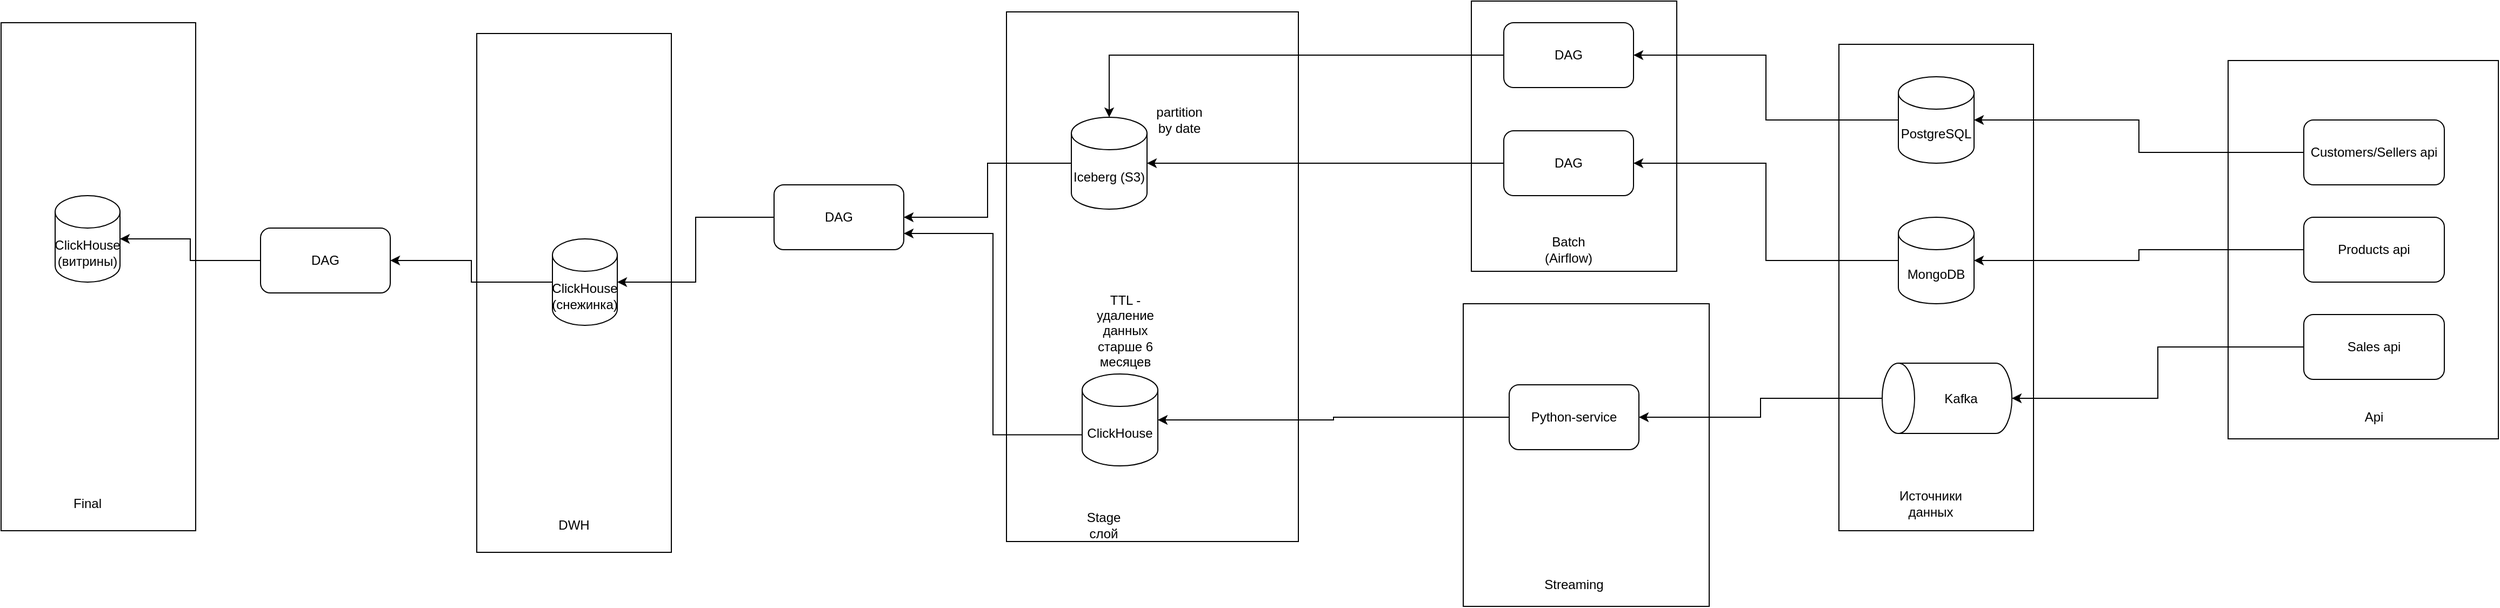 <mxfile version="26.2.12">
  <diagram name="Страница — 1" id="I0iQMOSNTT2Q24WO4q-i">
    <mxGraphModel dx="3381" dy="950" grid="1" gridSize="10" guides="1" tooltips="1" connect="1" arrows="1" fold="1" page="1" pageScale="1" pageWidth="827" pageHeight="1169" math="0" shadow="0">
      <root>
        <mxCell id="0" />
        <mxCell id="1" parent="0" />
        <mxCell id="9G_RmUNZeqF7-nl-Zy1j-62" value="" style="rounded=0;whiteSpace=wrap;html=1;direction=south;" vertex="1" parent="1">
          <mxGeometry x="-220" y="40" width="270" height="490" as="geometry" />
        </mxCell>
        <mxCell id="9G_RmUNZeqF7-nl-Zy1j-2" value="" style="rounded=0;whiteSpace=wrap;html=1;direction=south;" vertex="1" parent="1">
          <mxGeometry x="910" y="85" width="250" height="350" as="geometry" />
        </mxCell>
        <mxCell id="9G_RmUNZeqF7-nl-Zy1j-3" value="" style="rounded=0;whiteSpace=wrap;html=1;direction=south;" vertex="1" parent="1">
          <mxGeometry x="550" y="70" width="180" height="450" as="geometry" />
        </mxCell>
        <mxCell id="9G_RmUNZeqF7-nl-Zy1j-4" value="Api" style="text;html=1;align=center;verticalAlign=middle;whiteSpace=wrap;rounded=0;" vertex="1" parent="1">
          <mxGeometry x="1015" y="400" width="60" height="30" as="geometry" />
        </mxCell>
        <mxCell id="9G_RmUNZeqF7-nl-Zy1j-5" value="Customers/Sellers api" style="rounded=1;whiteSpace=wrap;html=1;" vertex="1" parent="1">
          <mxGeometry x="980" y="140" width="130" height="60" as="geometry" />
        </mxCell>
        <mxCell id="9G_RmUNZeqF7-nl-Zy1j-6" value="Products api" style="rounded=1;whiteSpace=wrap;html=1;" vertex="1" parent="1">
          <mxGeometry x="980" y="230" width="130" height="60" as="geometry" />
        </mxCell>
        <mxCell id="9G_RmUNZeqF7-nl-Zy1j-7" value="Sales api" style="rounded=1;whiteSpace=wrap;html=1;" vertex="1" parent="1">
          <mxGeometry x="980" y="320" width="130" height="60" as="geometry" />
        </mxCell>
        <mxCell id="9G_RmUNZeqF7-nl-Zy1j-8" value="Источники данных" style="text;html=1;align=center;verticalAlign=middle;whiteSpace=wrap;rounded=0;" vertex="1" parent="1">
          <mxGeometry x="605" y="480" width="60" height="30" as="geometry" />
        </mxCell>
        <mxCell id="9G_RmUNZeqF7-nl-Zy1j-9" value="PostgreSQL" style="shape=cylinder3;whiteSpace=wrap;html=1;boundedLbl=1;backgroundOutline=1;size=15;" vertex="1" parent="1">
          <mxGeometry x="605" y="100" width="70" height="80" as="geometry" />
        </mxCell>
        <mxCell id="9G_RmUNZeqF7-nl-Zy1j-10" value="MongoDB" style="shape=cylinder3;whiteSpace=wrap;html=1;boundedLbl=1;backgroundOutline=1;size=15;" vertex="1" parent="1">
          <mxGeometry x="605" y="230" width="70" height="80" as="geometry" />
        </mxCell>
        <mxCell id="9G_RmUNZeqF7-nl-Zy1j-11" value="Kafka" style="shape=cylinder3;whiteSpace=wrap;html=1;boundedLbl=1;backgroundOutline=1;size=15;direction=north;" vertex="1" parent="1">
          <mxGeometry x="590" y="365" width="120" height="65" as="geometry" />
        </mxCell>
        <mxCell id="9G_RmUNZeqF7-nl-Zy1j-12" style="edgeStyle=orthogonalEdgeStyle;rounded=0;orthogonalLoop=1;jettySize=auto;html=1;exitX=0;exitY=0.5;exitDx=0;exitDy=0;entryX=1;entryY=0.5;entryDx=0;entryDy=0;entryPerimeter=0;" edge="1" parent="1" source="9G_RmUNZeqF7-nl-Zy1j-5" target="9G_RmUNZeqF7-nl-Zy1j-9">
          <mxGeometry relative="1" as="geometry" />
        </mxCell>
        <mxCell id="9G_RmUNZeqF7-nl-Zy1j-13" style="edgeStyle=orthogonalEdgeStyle;rounded=0;orthogonalLoop=1;jettySize=auto;html=1;exitX=0;exitY=0.5;exitDx=0;exitDy=0;entryX=1;entryY=0.5;entryDx=0;entryDy=0;entryPerimeter=0;" edge="1" parent="1" source="9G_RmUNZeqF7-nl-Zy1j-6" target="9G_RmUNZeqF7-nl-Zy1j-10">
          <mxGeometry relative="1" as="geometry" />
        </mxCell>
        <mxCell id="9G_RmUNZeqF7-nl-Zy1j-20" style="edgeStyle=orthogonalEdgeStyle;rounded=0;orthogonalLoop=1;jettySize=auto;html=1;exitX=0;exitY=0.5;exitDx=0;exitDy=0;entryX=0.5;entryY=1;entryDx=0;entryDy=0;entryPerimeter=0;" edge="1" parent="1" source="9G_RmUNZeqF7-nl-Zy1j-7" target="9G_RmUNZeqF7-nl-Zy1j-11">
          <mxGeometry relative="1" as="geometry" />
        </mxCell>
        <mxCell id="9G_RmUNZeqF7-nl-Zy1j-34" value="" style="rounded=1;whiteSpace=wrap;html=1;" vertex="1" parent="1">
          <mxGeometry x="255" y="420" width="120" height="60" as="geometry" />
        </mxCell>
        <mxCell id="9G_RmUNZeqF7-nl-Zy1j-37" value="" style="rounded=0;whiteSpace=wrap;html=1;direction=south;" vertex="1" parent="1">
          <mxGeometry x="202.5" y="310" width="227.5" height="280" as="geometry" />
        </mxCell>
        <mxCell id="9G_RmUNZeqF7-nl-Zy1j-38" value="Python-service" style="rounded=1;whiteSpace=wrap;html=1;" vertex="1" parent="1">
          <mxGeometry x="245" y="385" width="120" height="60" as="geometry" />
        </mxCell>
        <mxCell id="9G_RmUNZeqF7-nl-Zy1j-41" style="edgeStyle=orthogonalEdgeStyle;rounded=0;orthogonalLoop=1;jettySize=auto;html=1;exitX=0.5;exitY=0;exitDx=0;exitDy=0;exitPerimeter=0;entryX=1;entryY=0.5;entryDx=0;entryDy=0;" edge="1" parent="1" source="9G_RmUNZeqF7-nl-Zy1j-11" target="9G_RmUNZeqF7-nl-Zy1j-38">
          <mxGeometry relative="1" as="geometry" />
        </mxCell>
        <mxCell id="9G_RmUNZeqF7-nl-Zy1j-42" value="Streaming" style="text;html=1;align=center;verticalAlign=middle;whiteSpace=wrap;rounded=0;" vertex="1" parent="1">
          <mxGeometry x="275" y="555" width="60" height="30" as="geometry" />
        </mxCell>
        <mxCell id="9G_RmUNZeqF7-nl-Zy1j-45" value="Stage слой" style="text;html=1;align=center;verticalAlign=middle;whiteSpace=wrap;rounded=0;" vertex="1" parent="1">
          <mxGeometry x="-160" y="500" width="60" height="30" as="geometry" />
        </mxCell>
        <mxCell id="9G_RmUNZeqF7-nl-Zy1j-73" style="edgeStyle=orthogonalEdgeStyle;rounded=0;orthogonalLoop=1;jettySize=auto;html=1;exitX=0;exitY=0;exitDx=0;exitDy=56.25;exitPerimeter=0;entryX=1;entryY=0.75;entryDx=0;entryDy=0;" edge="1" parent="1" source="9G_RmUNZeqF7-nl-Zy1j-46" target="9G_RmUNZeqF7-nl-Zy1j-71">
          <mxGeometry relative="1" as="geometry" />
        </mxCell>
        <mxCell id="9G_RmUNZeqF7-nl-Zy1j-46" value="ClickHouse" style="shape=cylinder3;whiteSpace=wrap;html=1;boundedLbl=1;backgroundOutline=1;size=15;" vertex="1" parent="1">
          <mxGeometry x="-150" y="375" width="70" height="85" as="geometry" />
        </mxCell>
        <mxCell id="9G_RmUNZeqF7-nl-Zy1j-47" style="edgeStyle=orthogonalEdgeStyle;rounded=0;orthogonalLoop=1;jettySize=auto;html=1;exitX=0;exitY=0.5;exitDx=0;exitDy=0;entryX=1;entryY=0.5;entryDx=0;entryDy=0;entryPerimeter=0;" edge="1" parent="1" source="9G_RmUNZeqF7-nl-Zy1j-38" target="9G_RmUNZeqF7-nl-Zy1j-46">
          <mxGeometry relative="1" as="geometry" />
        </mxCell>
        <mxCell id="9G_RmUNZeqF7-nl-Zy1j-49" value="" style="rounded=0;whiteSpace=wrap;html=1;direction=south;" vertex="1" parent="1">
          <mxGeometry x="210" y="30" width="190" height="250" as="geometry" />
        </mxCell>
        <mxCell id="9G_RmUNZeqF7-nl-Zy1j-50" value="DAG" style="rounded=1;whiteSpace=wrap;html=1;" vertex="1" parent="1">
          <mxGeometry x="240" y="50" width="120" height="60" as="geometry" />
        </mxCell>
        <mxCell id="9G_RmUNZeqF7-nl-Zy1j-51" value="DAG" style="rounded=1;whiteSpace=wrap;html=1;" vertex="1" parent="1">
          <mxGeometry x="240" y="150" width="120" height="60" as="geometry" />
        </mxCell>
        <mxCell id="9G_RmUNZeqF7-nl-Zy1j-53" value="Batch&lt;div&gt;(Airflow)&lt;/div&gt;" style="text;html=1;align=center;verticalAlign=middle;whiteSpace=wrap;rounded=0;" vertex="1" parent="1">
          <mxGeometry x="270" y="245" width="60" height="30" as="geometry" />
        </mxCell>
        <mxCell id="9G_RmUNZeqF7-nl-Zy1j-54" style="edgeStyle=orthogonalEdgeStyle;rounded=0;orthogonalLoop=1;jettySize=auto;html=1;exitX=0;exitY=0.5;exitDx=0;exitDy=0;exitPerimeter=0;entryX=1;entryY=0.5;entryDx=0;entryDy=0;" edge="1" parent="1" source="9G_RmUNZeqF7-nl-Zy1j-9" target="9G_RmUNZeqF7-nl-Zy1j-50">
          <mxGeometry relative="1" as="geometry" />
        </mxCell>
        <mxCell id="9G_RmUNZeqF7-nl-Zy1j-55" style="edgeStyle=orthogonalEdgeStyle;rounded=0;orthogonalLoop=1;jettySize=auto;html=1;exitX=0;exitY=0.5;exitDx=0;exitDy=0;exitPerimeter=0;entryX=1;entryY=0.5;entryDx=0;entryDy=0;" edge="1" parent="1" source="9G_RmUNZeqF7-nl-Zy1j-10" target="9G_RmUNZeqF7-nl-Zy1j-51">
          <mxGeometry relative="1" as="geometry" />
        </mxCell>
        <mxCell id="9G_RmUNZeqF7-nl-Zy1j-72" style="edgeStyle=orthogonalEdgeStyle;rounded=0;orthogonalLoop=1;jettySize=auto;html=1;exitX=0;exitY=0.5;exitDx=0;exitDy=0;exitPerimeter=0;entryX=1;entryY=0.5;entryDx=0;entryDy=0;" edge="1" parent="1" source="9G_RmUNZeqF7-nl-Zy1j-56" target="9G_RmUNZeqF7-nl-Zy1j-71">
          <mxGeometry relative="1" as="geometry" />
        </mxCell>
        <mxCell id="9G_RmUNZeqF7-nl-Zy1j-56" value="Iceberg (S3)" style="shape=cylinder3;whiteSpace=wrap;html=1;boundedLbl=1;backgroundOutline=1;size=15;" vertex="1" parent="1">
          <mxGeometry x="-160" y="137.5" width="70" height="85" as="geometry" />
        </mxCell>
        <mxCell id="9G_RmUNZeqF7-nl-Zy1j-57" style="edgeStyle=orthogonalEdgeStyle;rounded=0;orthogonalLoop=1;jettySize=auto;html=1;exitX=0;exitY=0.5;exitDx=0;exitDy=0;entryX=0.5;entryY=0;entryDx=0;entryDy=0;entryPerimeter=0;" edge="1" parent="1" source="9G_RmUNZeqF7-nl-Zy1j-50" target="9G_RmUNZeqF7-nl-Zy1j-56">
          <mxGeometry relative="1" as="geometry" />
        </mxCell>
        <mxCell id="9G_RmUNZeqF7-nl-Zy1j-58" style="edgeStyle=orthogonalEdgeStyle;rounded=0;orthogonalLoop=1;jettySize=auto;html=1;exitX=0;exitY=0.5;exitDx=0;exitDy=0;entryX=1;entryY=0.5;entryDx=0;entryDy=0;entryPerimeter=0;" edge="1" parent="1" source="9G_RmUNZeqF7-nl-Zy1j-51" target="9G_RmUNZeqF7-nl-Zy1j-56">
          <mxGeometry relative="1" as="geometry" />
        </mxCell>
        <mxCell id="9G_RmUNZeqF7-nl-Zy1j-59" value="" style="rounded=0;whiteSpace=wrap;html=1;direction=south;" vertex="1" parent="1">
          <mxGeometry x="-710" y="60" width="180" height="480" as="geometry" />
        </mxCell>
        <mxCell id="9G_RmUNZeqF7-nl-Zy1j-60" value="partition by date" style="text;html=1;align=center;verticalAlign=middle;whiteSpace=wrap;rounded=0;" vertex="1" parent="1">
          <mxGeometry x="-90" y="125" width="60" height="30" as="geometry" />
        </mxCell>
        <mxCell id="9G_RmUNZeqF7-nl-Zy1j-64" value="TTL - удаление данных старше 6 месяцев" style="text;html=1;align=center;verticalAlign=middle;whiteSpace=wrap;rounded=0;" vertex="1" parent="1">
          <mxGeometry x="-140" y="320" width="60" height="30" as="geometry" />
        </mxCell>
        <mxCell id="9G_RmUNZeqF7-nl-Zy1j-77" style="edgeStyle=orthogonalEdgeStyle;rounded=0;orthogonalLoop=1;jettySize=auto;html=1;exitX=0;exitY=0.5;exitDx=0;exitDy=0;exitPerimeter=0;entryX=1;entryY=0.5;entryDx=0;entryDy=0;" edge="1" parent="1" source="9G_RmUNZeqF7-nl-Zy1j-65" target="9G_RmUNZeqF7-nl-Zy1j-76">
          <mxGeometry relative="1" as="geometry" />
        </mxCell>
        <mxCell id="9G_RmUNZeqF7-nl-Zy1j-65" value="ClickHouse&lt;div&gt;(снежинка)&lt;/div&gt;" style="shape=cylinder3;whiteSpace=wrap;html=1;boundedLbl=1;backgroundOutline=1;size=15;" vertex="1" parent="1">
          <mxGeometry x="-640" y="250" width="60" height="80" as="geometry" />
        </mxCell>
        <mxCell id="9G_RmUNZeqF7-nl-Zy1j-66" value="DWH" style="text;html=1;align=center;verticalAlign=middle;whiteSpace=wrap;rounded=0;" vertex="1" parent="1">
          <mxGeometry x="-650" y="500" width="60" height="30" as="geometry" />
        </mxCell>
        <mxCell id="9G_RmUNZeqF7-nl-Zy1j-67" value="" style="rounded=0;whiteSpace=wrap;html=1;direction=south;" vertex="1" parent="1">
          <mxGeometry x="-1150" y="50" width="180" height="470" as="geometry" />
        </mxCell>
        <mxCell id="9G_RmUNZeqF7-nl-Zy1j-68" value="ClickHouse&lt;div&gt;(витрины)&lt;/div&gt;" style="shape=cylinder3;whiteSpace=wrap;html=1;boundedLbl=1;backgroundOutline=1;size=15;" vertex="1" parent="1">
          <mxGeometry x="-1100" y="210" width="60" height="80" as="geometry" />
        </mxCell>
        <mxCell id="9G_RmUNZeqF7-nl-Zy1j-69" value="Final" style="text;html=1;align=center;verticalAlign=middle;whiteSpace=wrap;rounded=0;" vertex="1" parent="1">
          <mxGeometry x="-1100" y="480" width="60" height="30" as="geometry" />
        </mxCell>
        <mxCell id="9G_RmUNZeqF7-nl-Zy1j-71" value="DAG" style="rounded=1;whiteSpace=wrap;html=1;" vertex="1" parent="1">
          <mxGeometry x="-435" y="200" width="120" height="60" as="geometry" />
        </mxCell>
        <mxCell id="9G_RmUNZeqF7-nl-Zy1j-74" style="edgeStyle=orthogonalEdgeStyle;rounded=0;orthogonalLoop=1;jettySize=auto;html=1;exitX=0;exitY=0.5;exitDx=0;exitDy=0;entryX=1;entryY=0.5;entryDx=0;entryDy=0;entryPerimeter=0;" edge="1" parent="1" source="9G_RmUNZeqF7-nl-Zy1j-71" target="9G_RmUNZeqF7-nl-Zy1j-65">
          <mxGeometry relative="1" as="geometry" />
        </mxCell>
        <mxCell id="9G_RmUNZeqF7-nl-Zy1j-76" value="DAG" style="rounded=1;whiteSpace=wrap;html=1;" vertex="1" parent="1">
          <mxGeometry x="-910" y="240" width="120" height="60" as="geometry" />
        </mxCell>
        <mxCell id="9G_RmUNZeqF7-nl-Zy1j-78" style="edgeStyle=orthogonalEdgeStyle;rounded=0;orthogonalLoop=1;jettySize=auto;html=1;exitX=0;exitY=0.5;exitDx=0;exitDy=0;entryX=1;entryY=0.5;entryDx=0;entryDy=0;entryPerimeter=0;" edge="1" parent="1" source="9G_RmUNZeqF7-nl-Zy1j-76" target="9G_RmUNZeqF7-nl-Zy1j-68">
          <mxGeometry relative="1" as="geometry" />
        </mxCell>
      </root>
    </mxGraphModel>
  </diagram>
</mxfile>
